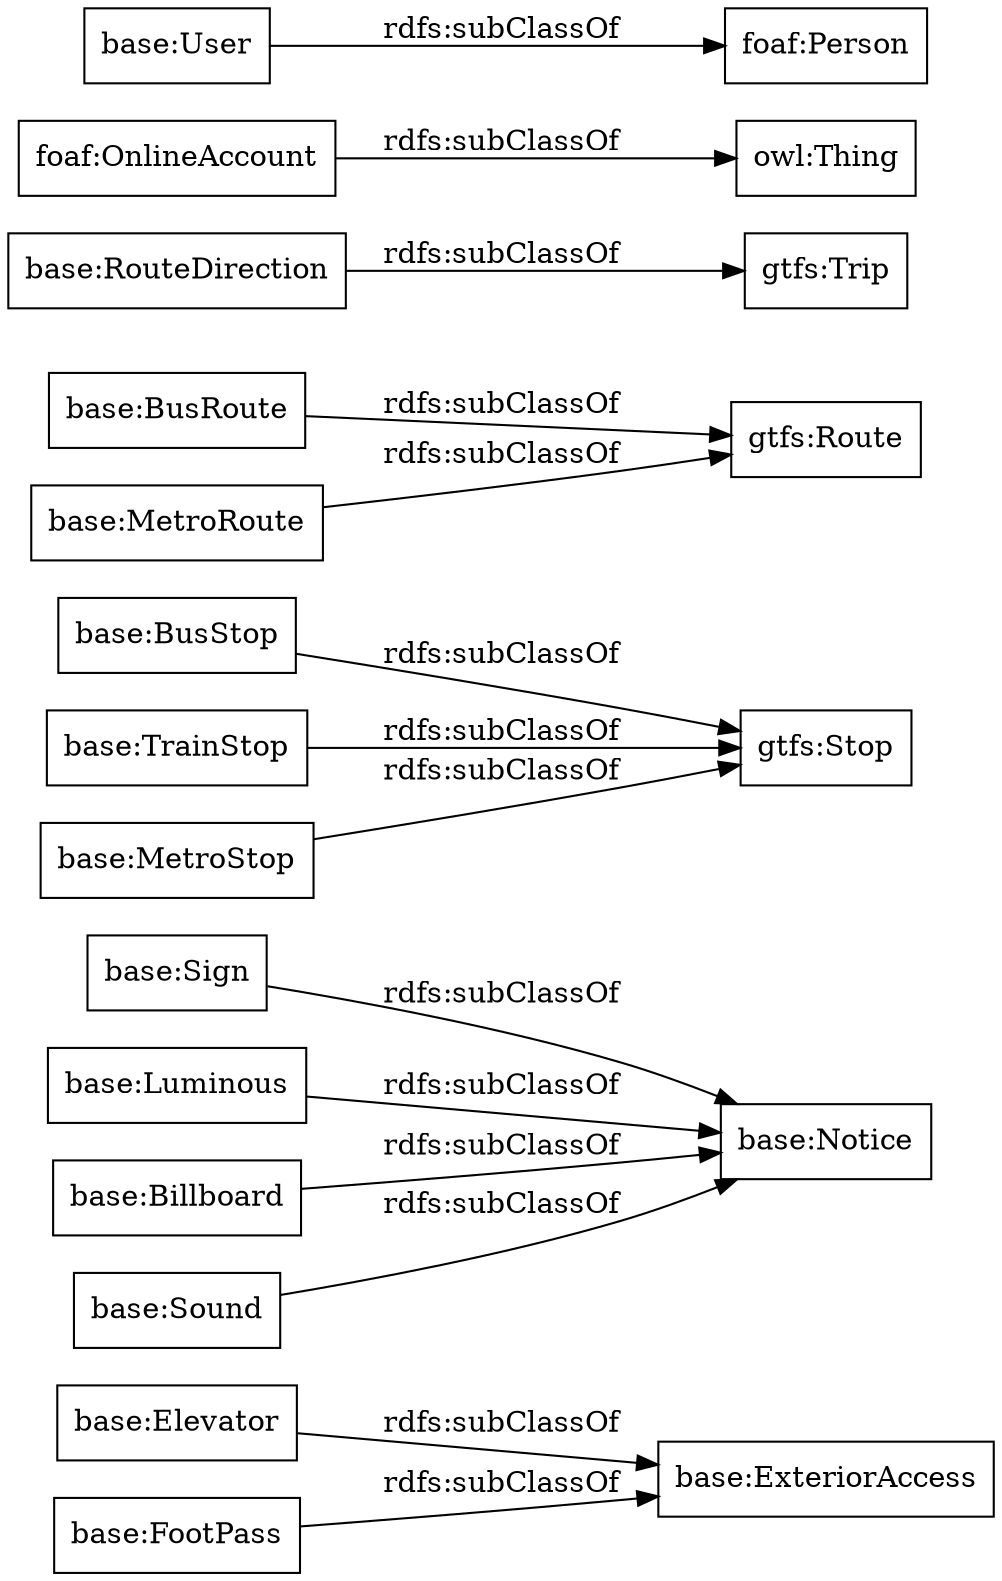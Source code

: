 digraph ar2dtool_diagram { 
rankdir=LR;
size="1000"
node [shape = rectangle, color="black"]; "base:ExteriorAccess" "base:Sign" "base:Elevator" "base:BusStop" "base:BusRoute" "base:TrainStop" "base:Luminous" "base:Billboard" "base:RouteDirection" "foaf:OnlineAccount" "gtfs:Trip" "base:Sound" "base:MetroStop" "base:Notice" "base:FootPass" "foaf:Person" "gtfs:Stop" "base:MetroRoute" "gtfs:Route" "base:User" ; /*classes style*/
	"base:Sign" -> "base:Notice" [ label = "rdfs:subClassOf" ];
	"foaf:OnlineAccount" -> "owl:Thing" [ label = "rdfs:subClassOf" ];
	"base:RouteDirection" -> "gtfs:Trip" [ label = "rdfs:subClassOf" ];
	"base:MetroStop" -> "gtfs:Stop" [ label = "rdfs:subClassOf" ];
	"base:BusRoute" -> "gtfs:Route" [ label = "rdfs:subClassOf" ];
	"base:User" -> "foaf:Person" [ label = "rdfs:subClassOf" ];
	"base:Elevator" -> "base:ExteriorAccess" [ label = "rdfs:subClassOf" ];
	"base:TrainStop" -> "gtfs:Stop" [ label = "rdfs:subClassOf" ];
	"base:BusStop" -> "gtfs:Stop" [ label = "rdfs:subClassOf" ];
	"base:MetroRoute" -> "gtfs:Route" [ label = "rdfs:subClassOf" ];
	"base:Billboard" -> "base:Notice" [ label = "rdfs:subClassOf" ];
	"base:Luminous" -> "base:Notice" [ label = "rdfs:subClassOf" ];
	"base:FootPass" -> "base:ExteriorAccess" [ label = "rdfs:subClassOf" ];
	"base:Sound" -> "base:Notice" [ label = "rdfs:subClassOf" ];

}
